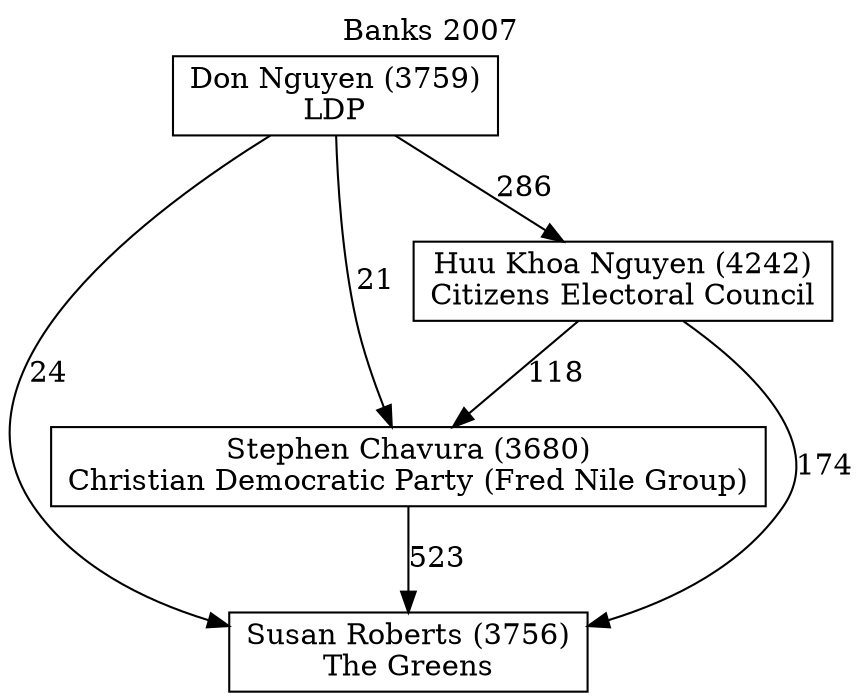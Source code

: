 // House preference flow
digraph "Susan Roberts (3756)_Banks_2007" {
	graph [label="Banks 2007" labelloc=t mclimit=10]
	node [shape=box]
	"Susan Roberts (3756)" [label="Susan Roberts (3756)
The Greens"]
	"Stephen Chavura (3680)" [label="Stephen Chavura (3680)
Christian Democratic Party (Fred Nile Group)"]
	"Huu Khoa Nguyen (4242)" [label="Huu Khoa Nguyen (4242)
Citizens Electoral Council"]
	"Don Nguyen (3759)" [label="Don Nguyen (3759)
LDP"]
	"Susan Roberts (3756)" [label="Susan Roberts (3756)
The Greens"]
	"Huu Khoa Nguyen (4242)" [label="Huu Khoa Nguyen (4242)
Citizens Electoral Council"]
	"Don Nguyen (3759)" [label="Don Nguyen (3759)
LDP"]
	"Susan Roberts (3756)" [label="Susan Roberts (3756)
The Greens"]
	"Don Nguyen (3759)" [label="Don Nguyen (3759)
LDP"]
	"Don Nguyen (3759)" [label="Don Nguyen (3759)
LDP"]
	"Huu Khoa Nguyen (4242)" [label="Huu Khoa Nguyen (4242)
Citizens Electoral Council"]
	"Don Nguyen (3759)" [label="Don Nguyen (3759)
LDP"]
	"Don Nguyen (3759)" [label="Don Nguyen (3759)
LDP"]
	"Stephen Chavura (3680)" [label="Stephen Chavura (3680)
Christian Democratic Party (Fred Nile Group)"]
	"Huu Khoa Nguyen (4242)" [label="Huu Khoa Nguyen (4242)
Citizens Electoral Council"]
	"Don Nguyen (3759)" [label="Don Nguyen (3759)
LDP"]
	"Stephen Chavura (3680)" [label="Stephen Chavura (3680)
Christian Democratic Party (Fred Nile Group)"]
	"Don Nguyen (3759)" [label="Don Nguyen (3759)
LDP"]
	"Don Nguyen (3759)" [label="Don Nguyen (3759)
LDP"]
	"Huu Khoa Nguyen (4242)" [label="Huu Khoa Nguyen (4242)
Citizens Electoral Council"]
	"Don Nguyen (3759)" [label="Don Nguyen (3759)
LDP"]
	"Don Nguyen (3759)" [label="Don Nguyen (3759)
LDP"]
	"Stephen Chavura (3680)" -> "Susan Roberts (3756)" [label=523]
	"Huu Khoa Nguyen (4242)" -> "Stephen Chavura (3680)" [label=118]
	"Don Nguyen (3759)" -> "Huu Khoa Nguyen (4242)" [label=286]
	"Huu Khoa Nguyen (4242)" -> "Susan Roberts (3756)" [label=174]
	"Don Nguyen (3759)" -> "Susan Roberts (3756)" [label=24]
	"Don Nguyen (3759)" -> "Stephen Chavura (3680)" [label=21]
}
